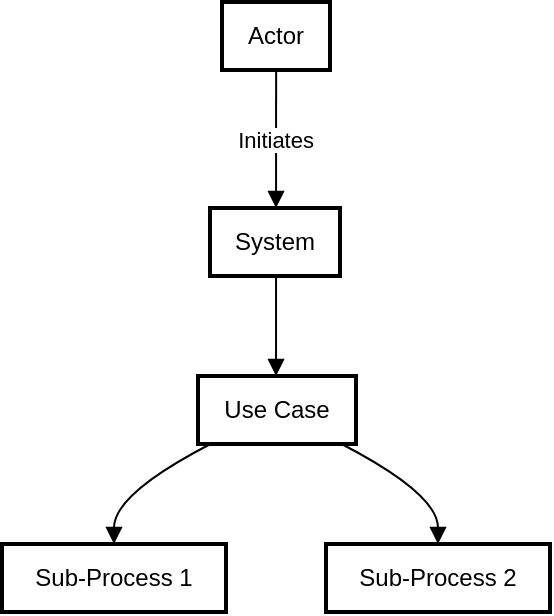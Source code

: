 <mxfile version="21.3.2" type="github">
  <diagram name="Page-1" id="qwOySn6tJD8barakOFcn">
    <mxGraphModel>
      <root>
        <mxCell id="0" />
        <mxCell id="1" parent="0" />
        <mxCell id="2" value="Actor" style="whiteSpace=wrap;strokeWidth=2;" vertex="1" parent="1">
          <mxGeometry x="110" width="54" height="34" as="geometry" />
        </mxCell>
        <mxCell id="3" value="System" style="whiteSpace=wrap;strokeWidth=2;" vertex="1" parent="1">
          <mxGeometry x="104" y="103" width="65" height="34" as="geometry" />
        </mxCell>
        <mxCell id="4" value="Use Case" style="whiteSpace=wrap;strokeWidth=2;" vertex="1" parent="1">
          <mxGeometry x="98" y="187" width="79" height="34" as="geometry" />
        </mxCell>
        <mxCell id="5" value="Sub-Process 1" style="whiteSpace=wrap;strokeWidth=2;" vertex="1" parent="1">
          <mxGeometry y="271" width="112" height="34" as="geometry" />
        </mxCell>
        <mxCell id="6" value="Sub-Process 2" style="whiteSpace=wrap;strokeWidth=2;" vertex="1" parent="1">
          <mxGeometry x="162" y="271" width="112" height="34" as="geometry" />
        </mxCell>
        <mxCell id="7" value="Initiates" style="curved=1;startArrow=none;endArrow=block;exitX=0.501;exitY=1;entryX=0.508;entryY=0;" edge="1" parent="1" source="2" target="3">
          <mxGeometry relative="1" as="geometry">
            <Array as="points" />
          </mxGeometry>
        </mxCell>
        <mxCell id="8" value="" style="curved=1;startArrow=none;endArrow=block;exitX=0.508;exitY=1;entryX=0.494;entryY=0;" edge="1" parent="1" source="3" target="4">
          <mxGeometry relative="1" as="geometry">
            <Array as="points" />
          </mxGeometry>
        </mxCell>
        <mxCell id="9" value="" style="curved=1;startArrow=none;endArrow=block;exitX=0.079;exitY=1;entryX=0.5;entryY=0;" edge="1" parent="1" source="4" target="5">
          <mxGeometry relative="1" as="geometry">
            <Array as="points">
              <mxPoint x="56" y="246" />
            </Array>
          </mxGeometry>
        </mxCell>
        <mxCell id="10" value="" style="curved=1;startArrow=none;endArrow=block;exitX=0.909;exitY=1;entryX=0.5;entryY=0;" edge="1" parent="1" source="4" target="6">
          <mxGeometry relative="1" as="geometry">
            <Array as="points">
              <mxPoint x="218" y="246" />
            </Array>
          </mxGeometry>
        </mxCell>
      </root>
    </mxGraphModel>
  </diagram>
</mxfile>
